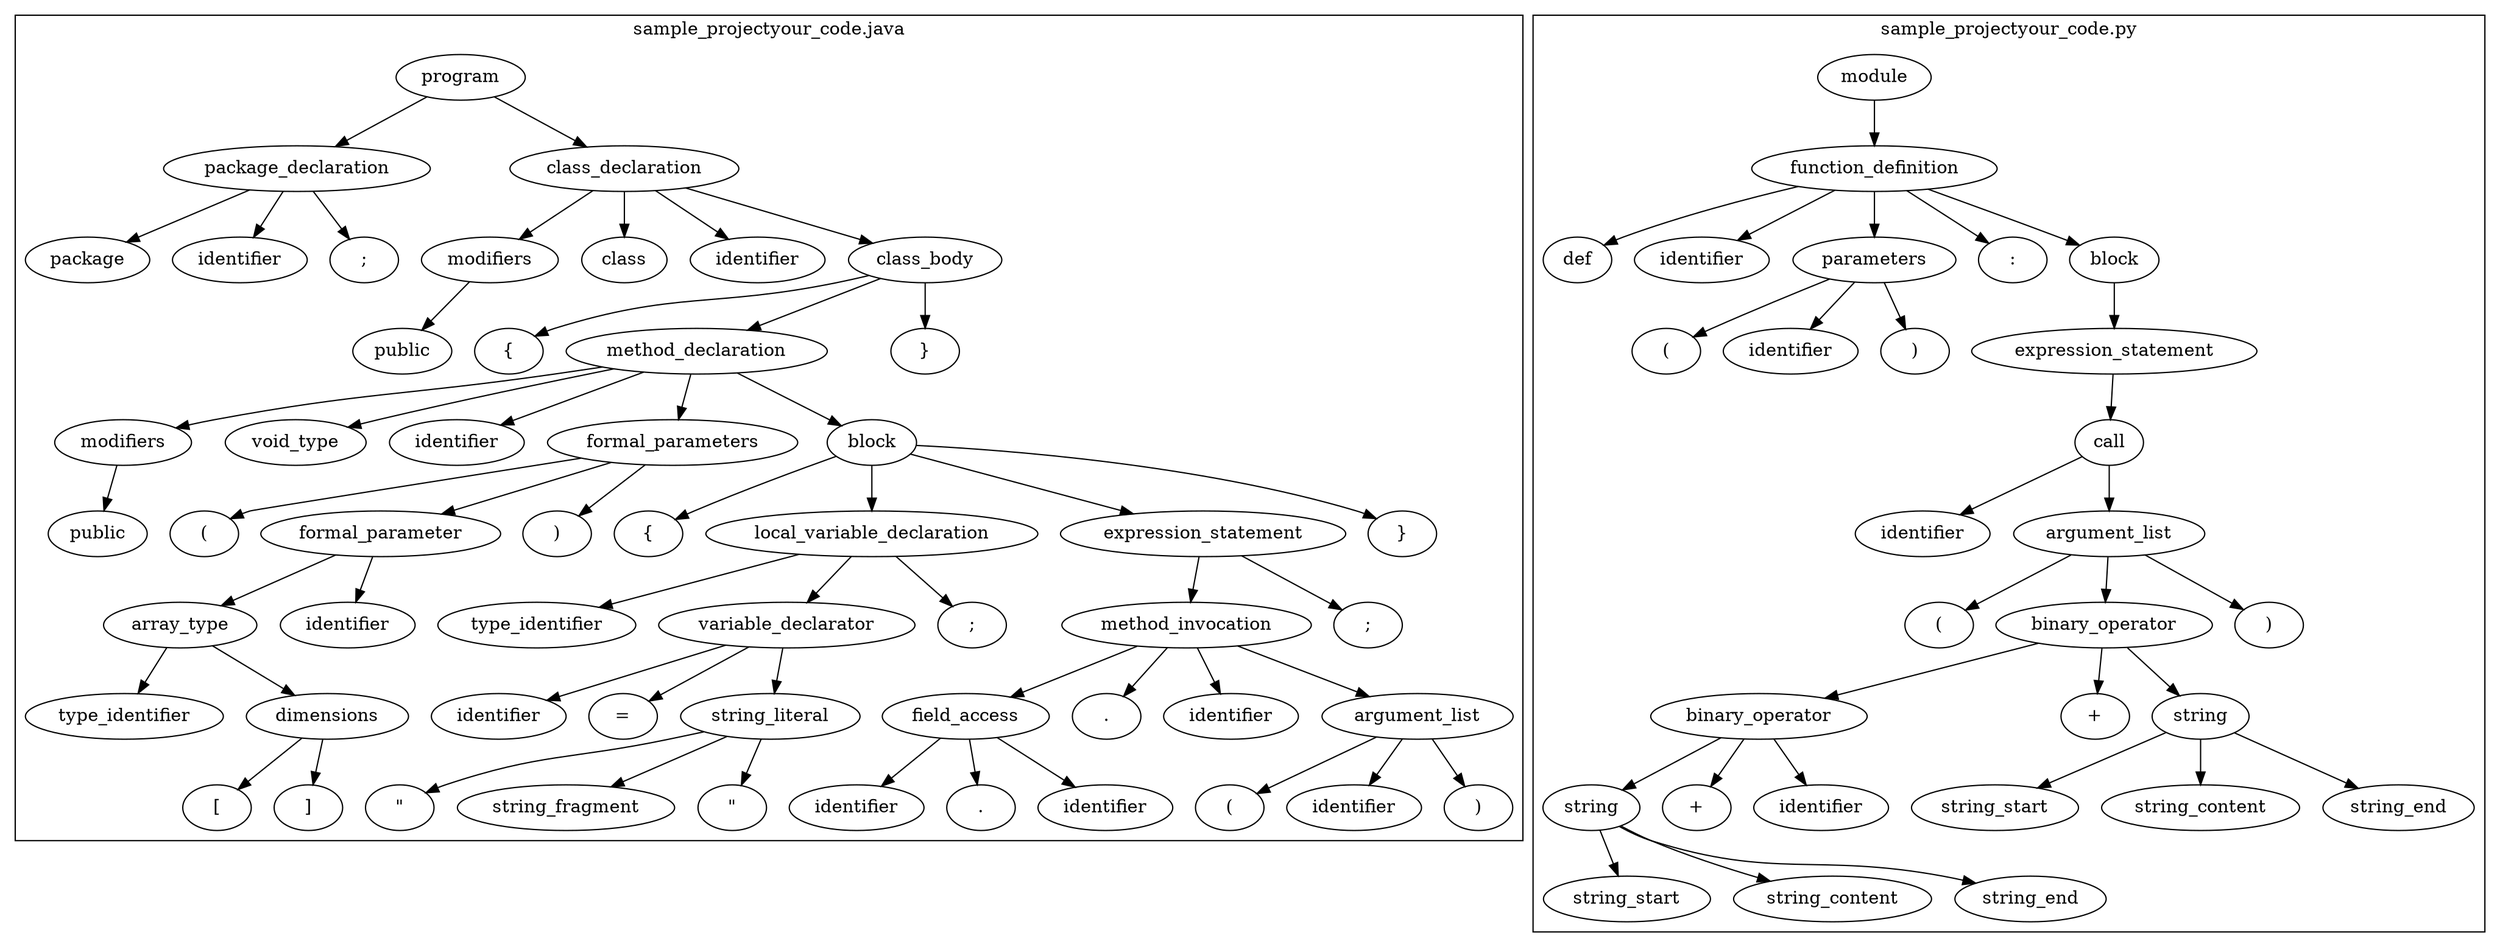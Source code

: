 digraph AST {
subgraph cluster_0 { label="sample_project\your_code.java";
  node0 [label="program"];
  node1 [label="package_declaration"];
  node0 -> node1;
  node2 [label="package"];
  node1 -> node2;
  node3 [label="identifier"];
  node1 -> node3;
  node4 [label=";"];
  node1 -> node4;
  node5 [label="class_declaration"];
  node0 -> node5;
  node6 [label="modifiers"];
  node5 -> node6;
  node7 [label="public"];
  node6 -> node7;
  node8 [label="class"];
  node5 -> node8;
  node9 [label="identifier"];
  node5 -> node9;
  node10 [label="class_body"];
  node5 -> node10;
  node11 [label="{"];
  node10 -> node11;
  node12 [label="method_declaration"];
  node10 -> node12;
  node13 [label="modifiers"];
  node12 -> node13;
  node14 [label="public"];
  node13 -> node14;
  node15 [label="void_type"];
  node12 -> node15;
  node16 [label="identifier"];
  node12 -> node16;
  node17 [label="formal_parameters"];
  node12 -> node17;
  node18 [label="("];
  node17 -> node18;
  node19 [label="formal_parameter"];
  node17 -> node19;
  node20 [label="array_type"];
  node19 -> node20;
  node21 [label="type_identifier"];
  node20 -> node21;
  node22 [label="dimensions"];
  node20 -> node22;
  node23 [label="["];
  node22 -> node23;
  node24 [label="]"];
  node22 -> node24;
  node25 [label="identifier"];
  node19 -> node25;
  node26 [label=")"];
  node17 -> node26;
  node27 [label="block"];
  node12 -> node27;
  node28 [label="{"];
  node27 -> node28;
  node29 [label="local_variable_declaration"];
  node27 -> node29;
  node30 [label="type_identifier"];
  node29 -> node30;
  node31 [label="variable_declarator"];
  node29 -> node31;
  node32 [label="identifier"];
  node31 -> node32;
  node33 [label="="];
  node31 -> node33;
  node34 [label="string_literal"];
  node31 -> node34;
  node35 [label="\""];
  node34 -> node35;
  node36 [label="string_fragment"];
  node34 -> node36;
  node37 [label="\""];
  node34 -> node37;
  node38 [label=";"];
  node29 -> node38;
  node39 [label="expression_statement"];
  node27 -> node39;
  node40 [label="method_invocation"];
  node39 -> node40;
  node41 [label="field_access"];
  node40 -> node41;
  node42 [label="identifier"];
  node41 -> node42;
  node43 [label="."];
  node41 -> node43;
  node44 [label="identifier"];
  node41 -> node44;
  node45 [label="."];
  node40 -> node45;
  node46 [label="identifier"];
  node40 -> node46;
  node47 [label="argument_list"];
  node40 -> node47;
  node48 [label="("];
  node47 -> node48;
  node49 [label="identifier"];
  node47 -> node49;
  node50 [label=")"];
  node47 -> node50;
  node51 [label=";"];
  node39 -> node51;
  node52 [label="}"];
  node27 -> node52;
  node53 [label="}"];
  node10 -> node53;
}
subgraph cluster_54 { label="sample_project\your_code.py";
  node54 [label="module"];
  node55 [label="function_definition"];
  node54 -> node55;
  node56 [label="def"];
  node55 -> node56;
  node57 [label="identifier"];
  node55 -> node57;
  node58 [label="parameters"];
  node55 -> node58;
  node59 [label="("];
  node58 -> node59;
  node60 [label="identifier"];
  node58 -> node60;
  node61 [label=")"];
  node58 -> node61;
  node62 [label=":"];
  node55 -> node62;
  node63 [label="block"];
  node55 -> node63;
  node64 [label="expression_statement"];
  node63 -> node64;
  node65 [label="call"];
  node64 -> node65;
  node66 [label="identifier"];
  node65 -> node66;
  node67 [label="argument_list"];
  node65 -> node67;
  node68 [label="("];
  node67 -> node68;
  node69 [label="binary_operator"];
  node67 -> node69;
  node70 [label="binary_operator"];
  node69 -> node70;
  node71 [label="string"];
  node70 -> node71;
  node72 [label="string_start"];
  node71 -> node72;
  node73 [label="string_content"];
  node71 -> node73;
  node74 [label="string_end"];
  node71 -> node74;
  node75 [label="+"];
  node70 -> node75;
  node76 [label="identifier"];
  node70 -> node76;
  node77 [label="+"];
  node69 -> node77;
  node78 [label="string"];
  node69 -> node78;
  node79 [label="string_start"];
  node78 -> node79;
  node80 [label="string_content"];
  node78 -> node80;
  node81 [label="string_end"];
  node78 -> node81;
  node82 [label=")"];
  node67 -> node82;
}
}